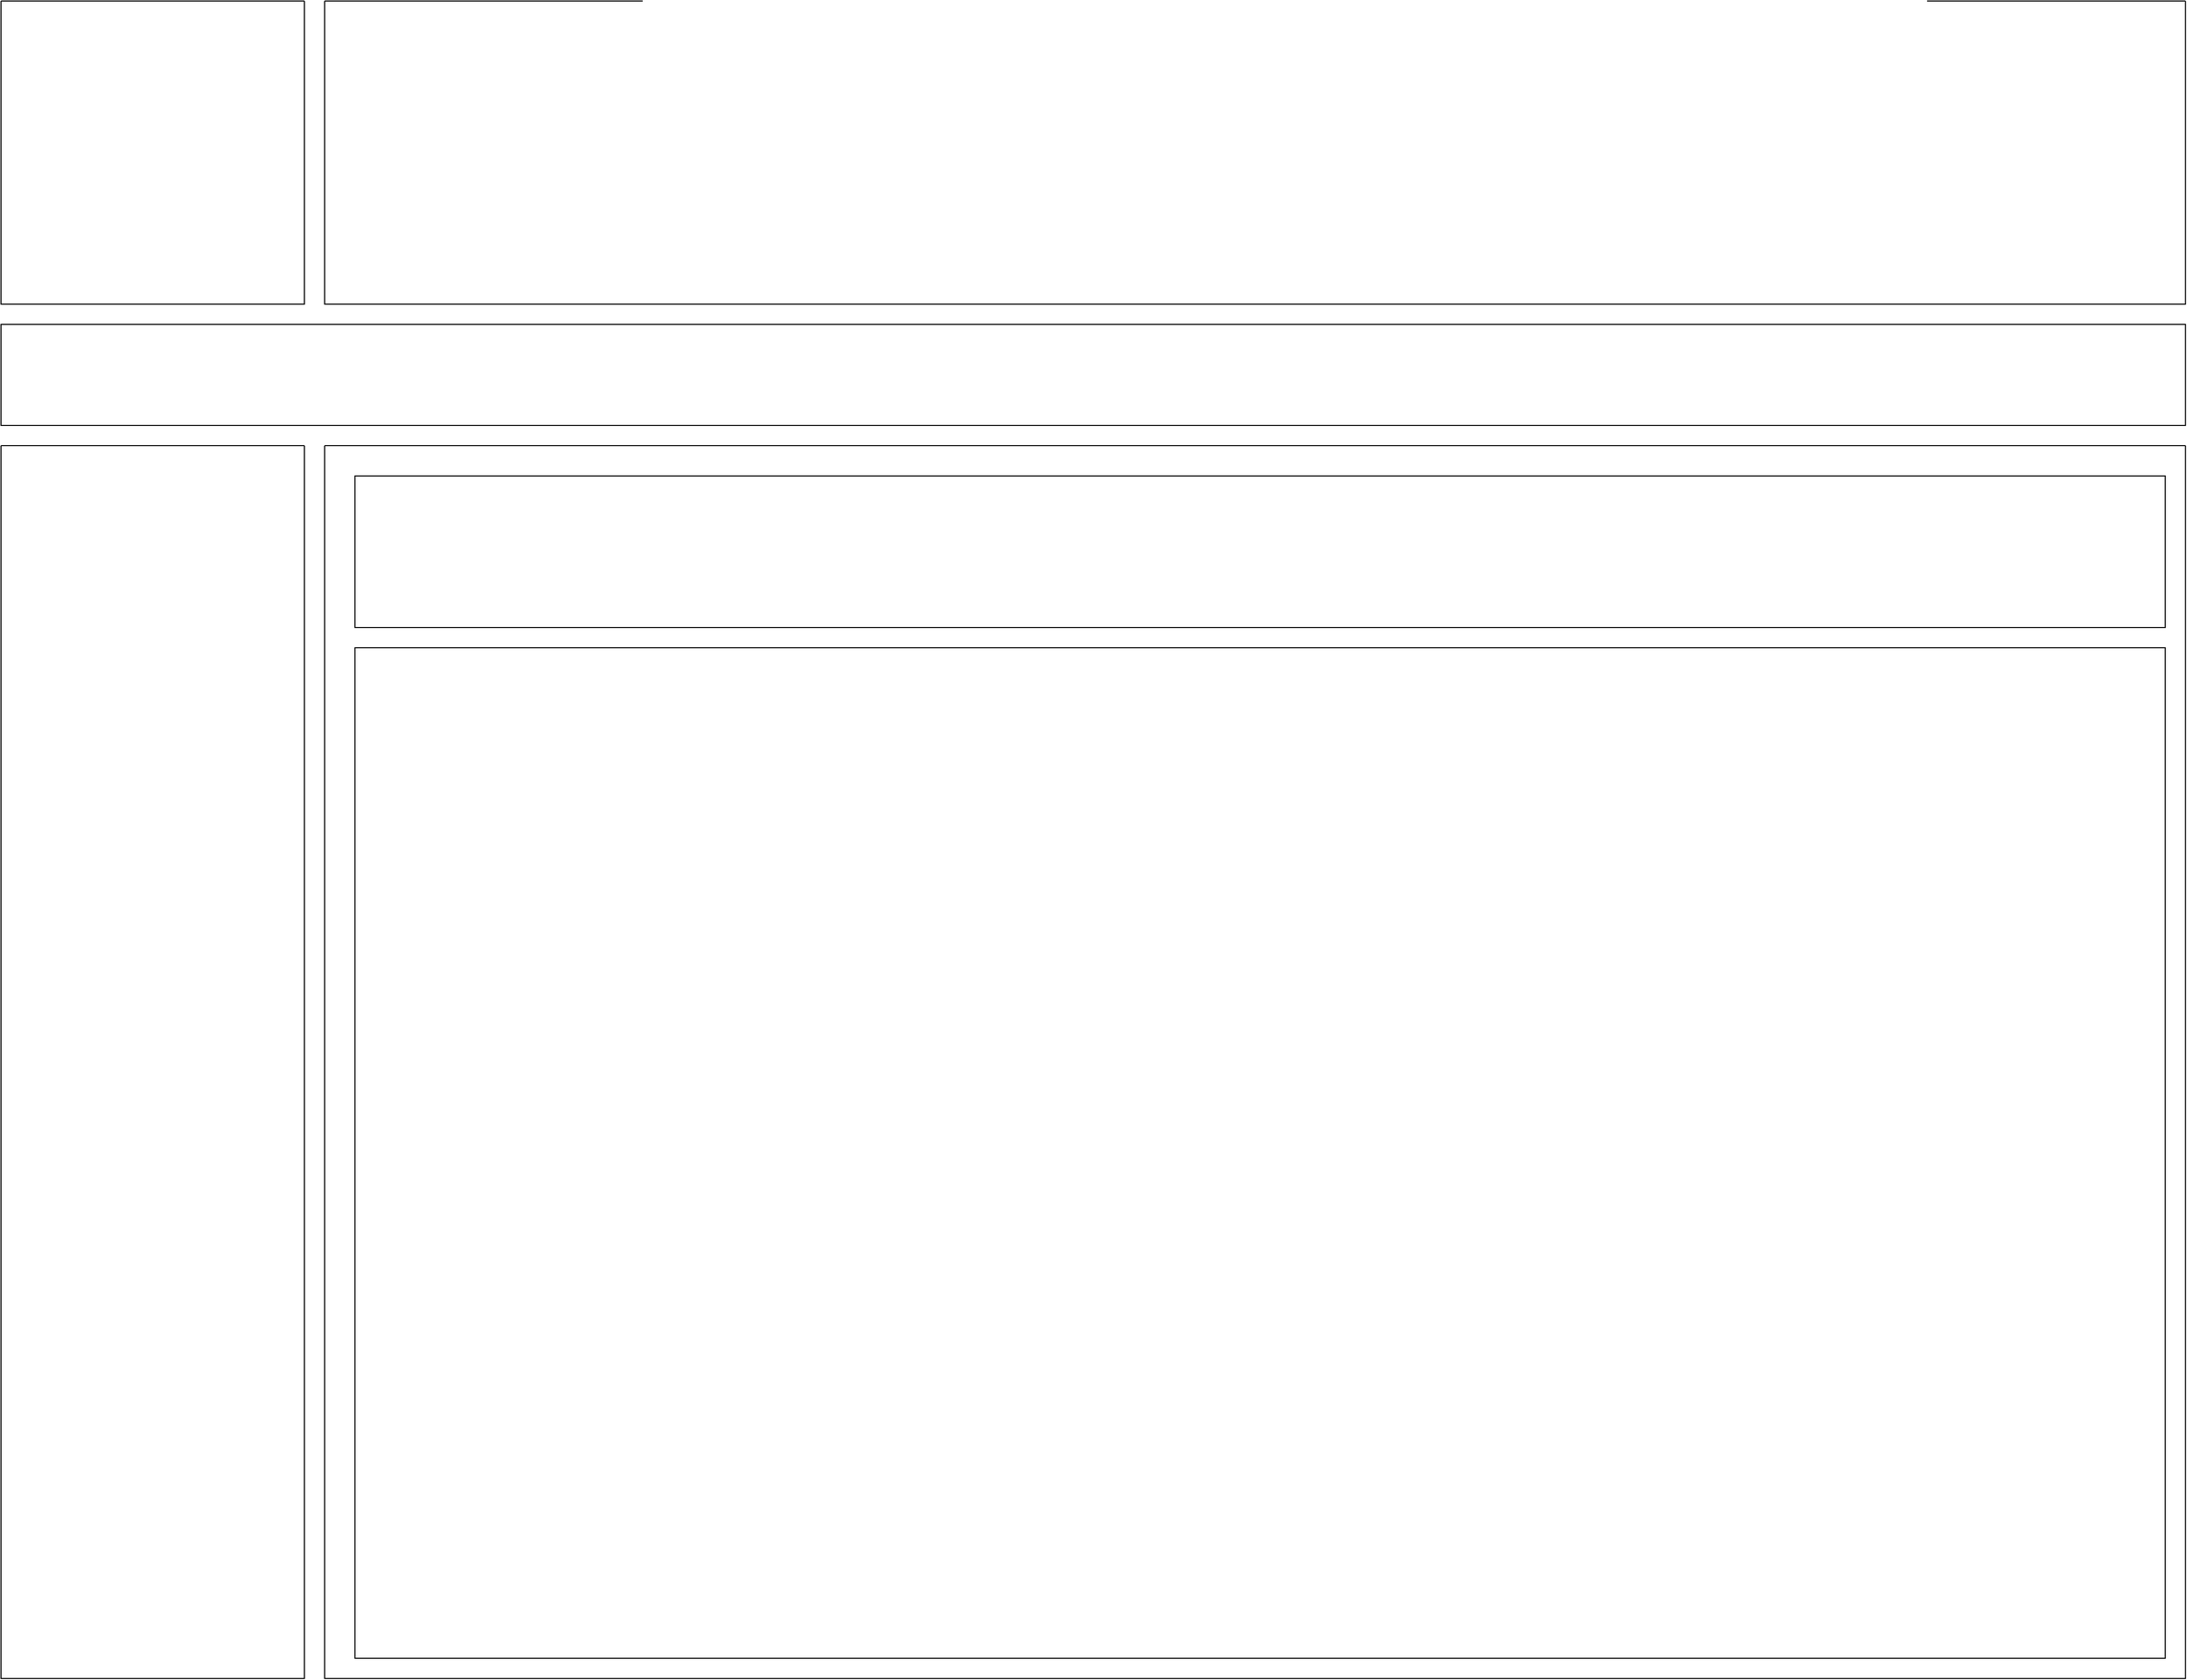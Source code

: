 <mxfile version="20.0.1" type="device"><diagram name="Page-1" id="03018318-947c-dd8e-b7a3-06fadd420f32"><mxGraphModel dx="2844" dy="1588" grid="1" gridSize="10" guides="1" tooltips="1" connect="1" arrows="1" fold="1" page="1" pageScale="1" pageWidth="1100" pageHeight="850" background="none" math="0" shadow="0"><root><mxCell id="0"/><mxCell id="1" parent="0"/><mxCell id="EAzEIV-2aMHj3JyLnHzV-3" value="" style="swimlane;startSize=0;" parent="1" vertex="1"><mxGeometry x="20" y="20" width="300" height="300" as="geometry"/></mxCell><mxCell id="EAzEIV-2aMHj3JyLnHzV-4" value="" style="swimlane;startSize=0;" parent="1" vertex="1"><mxGeometry x="340" y="20" width="1840" height="300" as="geometry"/></mxCell><mxCell id="EAzEIV-2aMHj3JyLnHzV-6" value="" style="swimlane;startSize=0;" parent="1" vertex="1"><mxGeometry x="20" y="460" width="300" height="1220" as="geometry"/></mxCell><mxCell id="EAzEIV-2aMHj3JyLnHzV-7" value="" style="rounded=0;whiteSpace=wrap;html=1;" parent="1" vertex="1"><mxGeometry x="20" y="340" width="2160" height="100" as="geometry"/></mxCell><mxCell id="EAzEIV-2aMHj3JyLnHzV-10" value="" style="swimlane;startSize=0;" parent="1" vertex="1"><mxGeometry x="340" y="460" width="1840" height="1220" as="geometry"/></mxCell><mxCell id="HsHT3u5mULFnalOlGHF3-1" value="" style="rounded=0;whiteSpace=wrap;html=1;" parent="EAzEIV-2aMHj3JyLnHzV-10" vertex="1"><mxGeometry x="30" y="30" width="1790" height="150" as="geometry"/></mxCell><mxCell id="HsHT3u5mULFnalOlGHF3-3" value="" style="rounded=0;whiteSpace=wrap;html=1;" parent="EAzEIV-2aMHj3JyLnHzV-10" vertex="1"><mxGeometry x="30" y="200" width="1790" height="1000" as="geometry"/></mxCell></root></mxGraphModel></diagram></mxfile>